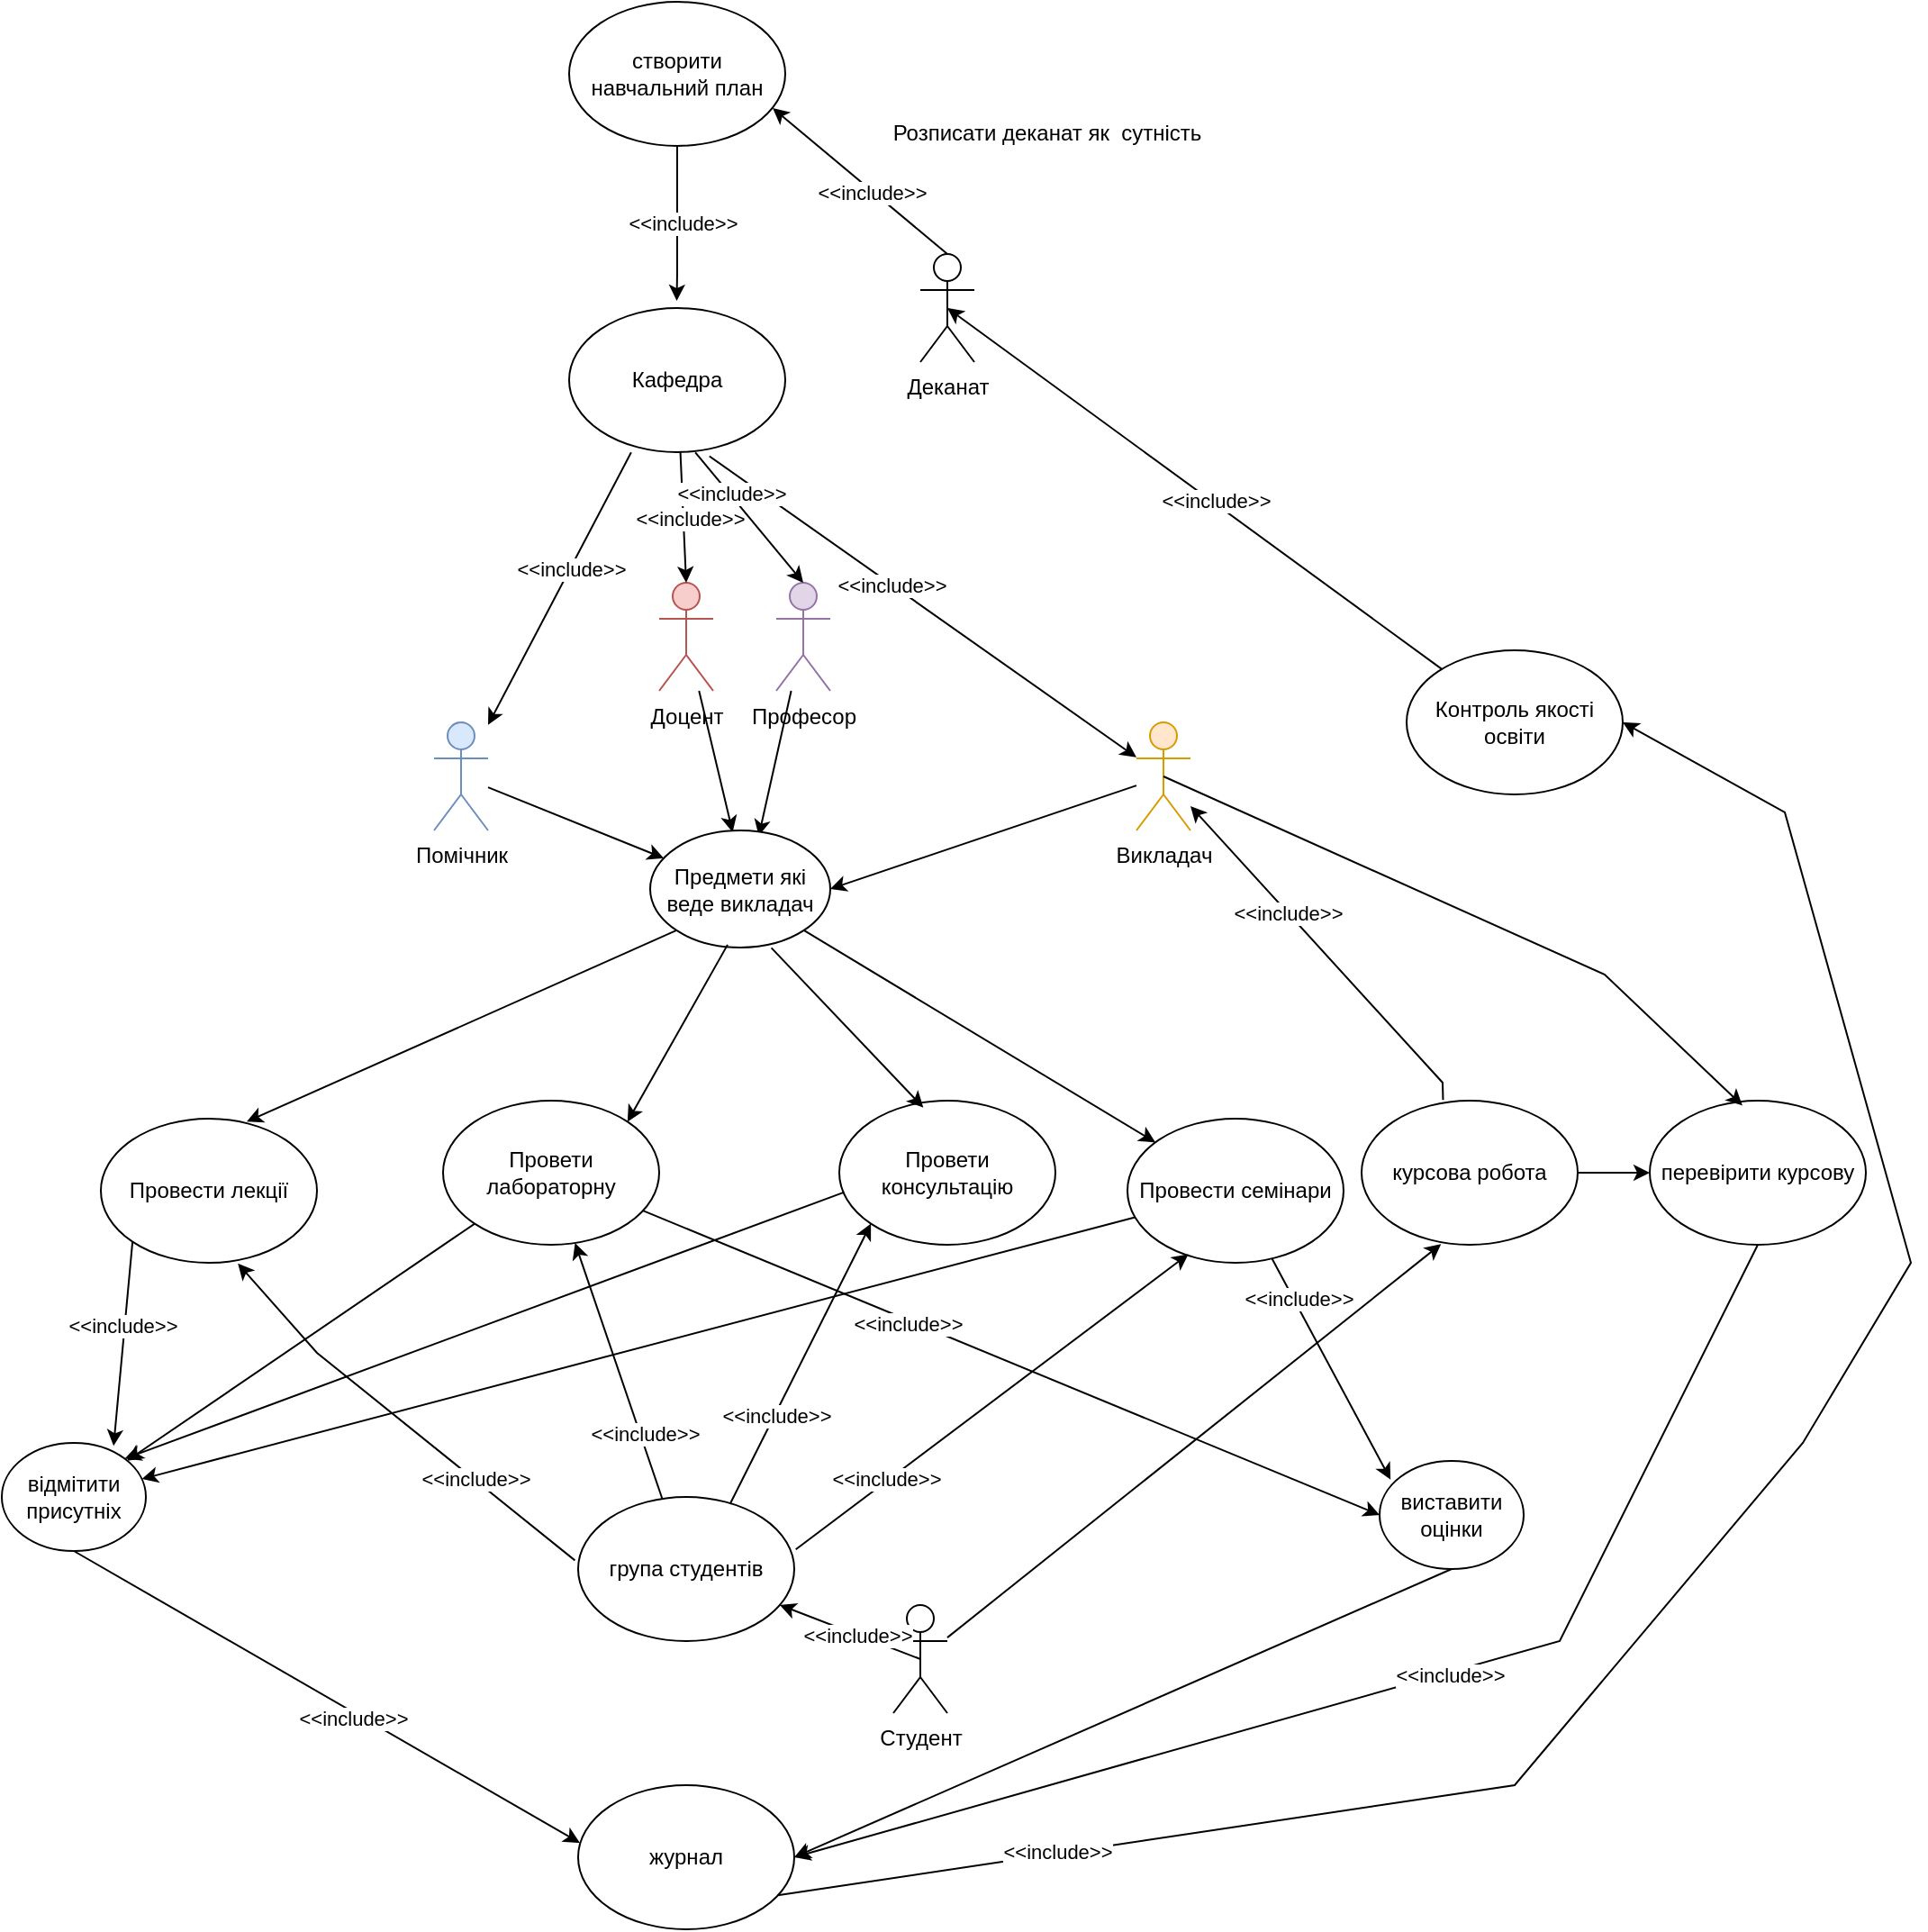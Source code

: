 <mxfile version="22.1.7" type="device">
  <diagram name="Page-1" id="CRDWu2Bbiqsp0V8BV5b5">
    <mxGraphModel dx="1247" dy="1537" grid="1" gridSize="10" guides="1" tooltips="1" connect="1" arrows="1" fold="1" page="1" pageScale="1" pageWidth="1100" pageHeight="850" math="0" shadow="0">
      <root>
        <mxCell id="0" />
        <mxCell id="1" parent="0" />
        <mxCell id="OgzvW55NVbCZr3GMuW5r-1" value="Деканат" style="shape=umlActor;verticalLabelPosition=bottom;verticalAlign=top;html=1;outlineConnect=0;" parent="1" vertex="1">
          <mxGeometry x="560" y="-30" width="30" height="60" as="geometry" />
        </mxCell>
        <mxCell id="OgzvW55NVbCZr3GMuW5r-4" value="створити навчальний план" style="ellipse;whiteSpace=wrap;html=1;" parent="1" vertex="1">
          <mxGeometry x="365.0" y="-170" width="120" height="80" as="geometry" />
        </mxCell>
        <mxCell id="OgzvW55NVbCZr3GMuW5r-5" value="Викладач&lt;br&gt;" style="shape=umlActor;verticalLabelPosition=bottom;verticalAlign=top;html=1;outlineConnect=0;fillColor=#ffe6cc;strokeColor=#d79b00;" parent="1" vertex="1">
          <mxGeometry x="680" y="230" width="30" height="60" as="geometry" />
        </mxCell>
        <mxCell id="OgzvW55NVbCZr3GMuW5r-15" value="Помічник" style="shape=umlActor;verticalLabelPosition=bottom;verticalAlign=top;html=1;outlineConnect=0;fillColor=#dae8fc;strokeColor=#6c8ebf;" parent="1" vertex="1">
          <mxGeometry x="290" y="230" width="30" height="60" as="geometry" />
        </mxCell>
        <mxCell id="OgzvW55NVbCZr3GMuW5r-32" value="Професор" style="shape=umlActor;verticalLabelPosition=bottom;verticalAlign=top;html=1;outlineConnect=0;fillColor=#e1d5e7;strokeColor=#9673a6;" parent="1" vertex="1">
          <mxGeometry x="480" y="152.5" width="30" height="60" as="geometry" />
        </mxCell>
        <mxCell id="OgzvW55NVbCZr3GMuW5r-33" value="Доцент" style="shape=umlActor;verticalLabelPosition=bottom;verticalAlign=top;html=1;outlineConnect=0;fillColor=#f8cecc;strokeColor=#b85450;" parent="1" vertex="1">
          <mxGeometry x="415" y="152.5" width="30" height="60" as="geometry" />
        </mxCell>
        <mxCell id="OgzvW55NVbCZr3GMuW5r-42" value="" style="endArrow=classic;html=1;rounded=0;" parent="1" source="OgzvW55NVbCZr3GMuW5r-15" target="3EG6JUl7UtJl8wiNHL4V-3" edge="1">
          <mxGeometry width="50" height="50" relative="1" as="geometry">
            <mxPoint x="300" y="330" as="sourcePoint" />
            <mxPoint x="250" y="360" as="targetPoint" />
            <Array as="points" />
          </mxGeometry>
        </mxCell>
        <mxCell id="OgzvW55NVbCZr3GMuW5r-43" value="" style="endArrow=classic;html=1;rounded=0;exitX=0.287;exitY=1.002;exitDx=0;exitDy=0;exitPerimeter=0;" parent="1" source="OgzvW55NVbCZr3GMuW5r-60" target="OgzvW55NVbCZr3GMuW5r-15" edge="1">
          <mxGeometry width="50" height="50" relative="1" as="geometry">
            <mxPoint x="300" y="190" as="sourcePoint" />
            <mxPoint x="350" y="140" as="targetPoint" />
          </mxGeometry>
        </mxCell>
        <mxCell id="nuVwRFREict_H4Qxl7jP-2" value="&amp;lt;&amp;lt;include&amp;gt;&amp;gt;" style="edgeLabel;html=1;align=center;verticalAlign=middle;resizable=0;points=[];" parent="OgzvW55NVbCZr3GMuW5r-43" vertex="1" connectable="0">
          <mxGeometry x="-0.14" y="-1" relative="1" as="geometry">
            <mxPoint x="1" as="offset" />
          </mxGeometry>
        </mxCell>
        <mxCell id="OgzvW55NVbCZr3GMuW5r-44" value="" style="endArrow=classic;html=1;rounded=0;entryX=0.5;entryY=0;entryDx=0;entryDy=0;entryPerimeter=0;" parent="1" source="OgzvW55NVbCZr3GMuW5r-60" target="OgzvW55NVbCZr3GMuW5r-33" edge="1">
          <mxGeometry width="50" height="50" relative="1" as="geometry">
            <mxPoint x="490" y="150" as="sourcePoint" />
            <mxPoint x="455.227" y="230" as="targetPoint" />
            <Array as="points" />
          </mxGeometry>
        </mxCell>
        <mxCell id="nuVwRFREict_H4Qxl7jP-3" value="&amp;lt;&amp;lt;include&amp;gt;&amp;gt;" style="edgeLabel;html=1;align=center;verticalAlign=middle;resizable=0;points=[];" parent="OgzvW55NVbCZr3GMuW5r-44" vertex="1" connectable="0">
          <mxGeometry x="0.003" y="3" relative="1" as="geometry">
            <mxPoint as="offset" />
          </mxGeometry>
        </mxCell>
        <mxCell id="OgzvW55NVbCZr3GMuW5r-45" value="" style="endArrow=classic;html=1;rounded=0;exitX=0.649;exitY=1.028;exitDx=0;exitDy=0;exitPerimeter=0;" parent="1" source="OgzvW55NVbCZr3GMuW5r-60" target="OgzvW55NVbCZr3GMuW5r-5" edge="1">
          <mxGeometry width="50" height="50" relative="1" as="geometry">
            <mxPoint x="484" y="130" as="sourcePoint" />
            <mxPoint x="550" y="200" as="targetPoint" />
            <Array as="points" />
          </mxGeometry>
        </mxCell>
        <mxCell id="nuVwRFREict_H4Qxl7jP-5" value="&amp;lt;&amp;lt;include&amp;gt;&amp;gt;" style="edgeLabel;html=1;align=center;verticalAlign=middle;resizable=0;points=[];" parent="OgzvW55NVbCZr3GMuW5r-45" vertex="1" connectable="0">
          <mxGeometry x="-0.145" relative="1" as="geometry">
            <mxPoint as="offset" />
          </mxGeometry>
        </mxCell>
        <mxCell id="OgzvW55NVbCZr3GMuW5r-48" value="" style="endArrow=classic;html=1;rounded=0;entryX=1;entryY=0.5;entryDx=0;entryDy=0;" parent="1" source="OgzvW55NVbCZr3GMuW5r-5" target="3EG6JUl7UtJl8wiNHL4V-3" edge="1">
          <mxGeometry width="50" height="50" relative="1" as="geometry">
            <mxPoint x="598" y="295" as="sourcePoint" />
            <mxPoint x="710" y="425" as="targetPoint" />
            <Array as="points" />
          </mxGeometry>
        </mxCell>
        <mxCell id="OgzvW55NVbCZr3GMuW5r-49" value="" style="endArrow=classic;html=1;rounded=0;entryX=0.603;entryY=0.047;entryDx=0;entryDy=0;entryPerimeter=0;" parent="1" source="OgzvW55NVbCZr3GMuW5r-32" target="3EG6JUl7UtJl8wiNHL4V-3" edge="1">
          <mxGeometry width="50" height="50" relative="1" as="geometry">
            <mxPoint x="506" y="312.5" as="sourcePoint" />
            <mxPoint x="516.16" y="306.96" as="targetPoint" />
            <Array as="points" />
          </mxGeometry>
        </mxCell>
        <mxCell id="OgzvW55NVbCZr3GMuW5r-51" value="" style="endArrow=classic;html=1;rounded=0;entryX=0.458;entryY=0.015;entryDx=0;entryDy=0;entryPerimeter=0;" parent="1" source="OgzvW55NVbCZr3GMuW5r-33" target="3EG6JUl7UtJl8wiNHL4V-3" edge="1">
          <mxGeometry width="50" height="50" relative="1" as="geometry">
            <mxPoint x="429.5" y="312.5" as="sourcePoint" />
            <mxPoint x="395" y="302.5" as="targetPoint" />
            <Array as="points" />
          </mxGeometry>
        </mxCell>
        <mxCell id="OgzvW55NVbCZr3GMuW5r-60" value="Кафедра" style="ellipse;whiteSpace=wrap;html=1;" parent="1" vertex="1">
          <mxGeometry x="365.0" width="120" height="80" as="geometry" />
        </mxCell>
        <mxCell id="OgzvW55NVbCZr3GMuW5r-62" style="edgeStyle=orthogonalEdgeStyle;rounded=0;orthogonalLoop=1;jettySize=auto;html=1;entryX=0.498;entryY=-0.05;entryDx=0;entryDy=0;entryPerimeter=0;" parent="1" source="OgzvW55NVbCZr3GMuW5r-4" target="OgzvW55NVbCZr3GMuW5r-60" edge="1">
          <mxGeometry relative="1" as="geometry">
            <Array as="points">
              <mxPoint x="425" y="-20" />
              <mxPoint x="425" y="-20" />
            </Array>
          </mxGeometry>
        </mxCell>
        <mxCell id="nuVwRFREict_H4Qxl7jP-1" value="&amp;lt;&amp;lt;include&amp;gt;&amp;gt;" style="edgeLabel;html=1;align=center;verticalAlign=middle;resizable=0;points=[];" parent="OgzvW55NVbCZr3GMuW5r-62" vertex="1" connectable="0">
          <mxGeometry y="3" relative="1" as="geometry">
            <mxPoint as="offset" />
          </mxGeometry>
        </mxCell>
        <mxCell id="OgzvW55NVbCZr3GMuW5r-64" value="" style="endArrow=classic;html=1;rounded=0;exitX=0.5;exitY=0;exitDx=0;exitDy=0;exitPerimeter=0;entryX=0.942;entryY=0.738;entryDx=0;entryDy=0;entryPerimeter=0;" parent="1" source="OgzvW55NVbCZr3GMuW5r-1" target="OgzvW55NVbCZr3GMuW5r-4" edge="1">
          <mxGeometry width="50" height="50" relative="1" as="geometry">
            <mxPoint x="675" y="-170" as="sourcePoint" />
            <mxPoint x="596" y="-35" as="targetPoint" />
          </mxGeometry>
        </mxCell>
        <mxCell id="nuVwRFREict_H4Qxl7jP-8" value="&amp;lt;&amp;lt;include&amp;gt;&amp;gt;" style="edgeLabel;html=1;align=center;verticalAlign=middle;resizable=0;points=[];" parent="OgzvW55NVbCZr3GMuW5r-64" vertex="1" connectable="0">
          <mxGeometry x="-0.148" y="1" relative="1" as="geometry">
            <mxPoint as="offset" />
          </mxGeometry>
        </mxCell>
        <mxCell id="fjVaJVmNQyFUtFw9oPyz-7" value="група студентів" style="ellipse;whiteSpace=wrap;html=1;" parent="1" vertex="1">
          <mxGeometry x="370" y="660" width="120" height="80" as="geometry" />
        </mxCell>
        <mxCell id="fjVaJVmNQyFUtFw9oPyz-21" value="відмітити присутніх" style="ellipse;whiteSpace=wrap;html=1;" parent="1" vertex="1">
          <mxGeometry x="50" y="630" width="80" height="60" as="geometry" />
        </mxCell>
        <mxCell id="fjVaJVmNQyFUtFw9oPyz-22" value="виставити оцінки" style="ellipse;whiteSpace=wrap;html=1;" parent="1" vertex="1">
          <mxGeometry x="815" y="640" width="80" height="60" as="geometry" />
        </mxCell>
        <mxCell id="fjVaJVmNQyFUtFw9oPyz-29" value="журнал" style="ellipse;whiteSpace=wrap;html=1;" parent="1" vertex="1">
          <mxGeometry x="370" y="820" width="120" height="80" as="geometry" />
        </mxCell>
        <mxCell id="fjVaJVmNQyFUtFw9oPyz-31" value="" style="endArrow=classic;html=1;rounded=0;exitX=0.5;exitY=1;exitDx=0;exitDy=0;entryX=1;entryY=0.5;entryDx=0;entryDy=0;" parent="1" source="fjVaJVmNQyFUtFw9oPyz-22" target="fjVaJVmNQyFUtFw9oPyz-29" edge="1">
          <mxGeometry width="50" height="50" relative="1" as="geometry">
            <mxPoint x="405" y="600" as="sourcePoint" />
            <mxPoint x="455" y="550" as="targetPoint" />
            <Array as="points" />
          </mxGeometry>
        </mxCell>
        <mxCell id="fjVaJVmNQyFUtFw9oPyz-32" value="" style="endArrow=classic;html=1;rounded=0;exitX=0.5;exitY=1;exitDx=0;exitDy=0;entryX=0.008;entryY=0.4;entryDx=0;entryDy=0;entryPerimeter=0;" parent="1" source="fjVaJVmNQyFUtFw9oPyz-21" target="fjVaJVmNQyFUtFw9oPyz-29" edge="1">
          <mxGeometry width="50" height="50" relative="1" as="geometry">
            <mxPoint x="110" y="610" as="sourcePoint" />
            <mxPoint x="-115" y="850" as="targetPoint" />
            <Array as="points" />
          </mxGeometry>
        </mxCell>
        <mxCell id="nuVwRFREict_H4Qxl7jP-10" value="&amp;lt;&amp;lt;include&amp;gt;&amp;gt;" style="edgeLabel;html=1;align=center;verticalAlign=middle;resizable=0;points=[];" parent="fjVaJVmNQyFUtFw9oPyz-32" vertex="1" connectable="0">
          <mxGeometry x="0.113" y="-3" relative="1" as="geometry">
            <mxPoint as="offset" />
          </mxGeometry>
        </mxCell>
        <mxCell id="fjVaJVmNQyFUtFw9oPyz-33" value="" style="endArrow=classic;html=1;rounded=0;exitX=0.923;exitY=0.764;exitDx=0;exitDy=0;entryX=1;entryY=0.5;entryDx=0;entryDy=0;exitPerimeter=0;" parent="1" source="fjVaJVmNQyFUtFw9oPyz-29" target="fjVaJVmNQyFUtFw9oPyz-34" edge="1">
          <mxGeometry width="50" height="50" relative="1" as="geometry">
            <mxPoint x="730.0" y="1100" as="sourcePoint" />
            <mxPoint x="965.0" y="-130" as="targetPoint" />
            <Array as="points">
              <mxPoint x="890" y="820" />
              <mxPoint x="1050" y="630" />
              <mxPoint x="1110" y="530" />
              <mxPoint x="1040" y="280" />
            </Array>
          </mxGeometry>
        </mxCell>
        <mxCell id="nuVwRFREict_H4Qxl7jP-9" value="&amp;lt;&amp;lt;include&amp;gt;&amp;gt;" style="edgeLabel;html=1;align=center;verticalAlign=middle;resizable=0;points=[];" parent="fjVaJVmNQyFUtFw9oPyz-33" vertex="1" connectable="0">
          <mxGeometry x="-0.726" y="1" relative="1" as="geometry">
            <mxPoint as="offset" />
          </mxGeometry>
        </mxCell>
        <mxCell id="fjVaJVmNQyFUtFw9oPyz-34" value="Контроль якості освіти" style="ellipse;whiteSpace=wrap;html=1;" parent="1" vertex="1">
          <mxGeometry x="830" y="190" width="120" height="80" as="geometry" />
        </mxCell>
        <mxCell id="fjVaJVmNQyFUtFw9oPyz-35" value="" style="endArrow=classic;html=1;rounded=0;entryX=0.5;entryY=0.5;entryDx=0;entryDy=0;entryPerimeter=0;" parent="1" source="fjVaJVmNQyFUtFw9oPyz-34" target="OgzvW55NVbCZr3GMuW5r-1" edge="1">
          <mxGeometry width="50" height="50" relative="1" as="geometry">
            <mxPoint x="480" y="-30" as="sourcePoint" />
            <mxPoint x="530" y="-80" as="targetPoint" />
          </mxGeometry>
        </mxCell>
        <mxCell id="nuVwRFREict_H4Qxl7jP-6" value="&amp;lt;&amp;lt;include&amp;gt;&amp;gt;" style="edgeLabel;html=1;align=center;verticalAlign=middle;resizable=0;points=[];" parent="fjVaJVmNQyFUtFw9oPyz-35" vertex="1" connectable="0">
          <mxGeometry x="-0.077" y="-1" relative="1" as="geometry">
            <mxPoint as="offset" />
          </mxGeometry>
        </mxCell>
        <mxCell id="fjVaJVmNQyFUtFw9oPyz-46" value="Провести лекції" style="ellipse;whiteSpace=wrap;html=1;" parent="1" vertex="1">
          <mxGeometry x="105" y="450" width="120" height="80" as="geometry" />
        </mxCell>
        <mxCell id="fjVaJVmNQyFUtFw9oPyz-47" value="Провети лабораторну" style="ellipse;whiteSpace=wrap;html=1;" parent="1" vertex="1">
          <mxGeometry x="295" y="440" width="120" height="80" as="geometry" />
        </mxCell>
        <mxCell id="fjVaJVmNQyFUtFw9oPyz-48" value="Провети консультацію" style="ellipse;whiteSpace=wrap;html=1;" parent="1" vertex="1">
          <mxGeometry x="515" y="440" width="120" height="80" as="geometry" />
        </mxCell>
        <mxCell id="fjVaJVmNQyFUtFw9oPyz-49" value="Провести семінари" style="ellipse;whiteSpace=wrap;html=1;" parent="1" vertex="1">
          <mxGeometry x="675" y="450" width="120" height="80" as="geometry" />
        </mxCell>
        <mxCell id="fjVaJVmNQyFUtFw9oPyz-55" value="" style="endArrow=classic;html=1;rounded=0;exitX=-0.015;exitY=0.44;exitDx=0;exitDy=0;exitPerimeter=0;entryX=0.634;entryY=1.005;entryDx=0;entryDy=0;entryPerimeter=0;" parent="1" source="fjVaJVmNQyFUtFw9oPyz-7" target="fjVaJVmNQyFUtFw9oPyz-46" edge="1">
          <mxGeometry width="50" height="50" relative="1" as="geometry">
            <mxPoint x="435" y="560" as="sourcePoint" />
            <mxPoint x="485" y="510" as="targetPoint" />
            <Array as="points">
              <mxPoint x="225" y="580" />
            </Array>
          </mxGeometry>
        </mxCell>
        <mxCell id="nuVwRFREict_H4Qxl7jP-12" value="&amp;lt;&amp;lt;include&amp;gt;&amp;gt;" style="edgeLabel;html=1;align=center;verticalAlign=middle;resizable=0;points=[];" parent="fjVaJVmNQyFUtFw9oPyz-55" vertex="1" connectable="0">
          <mxGeometry x="-0.424" y="-1" relative="1" as="geometry">
            <mxPoint as="offset" />
          </mxGeometry>
        </mxCell>
        <mxCell id="fjVaJVmNQyFUtFw9oPyz-56" value="" style="endArrow=classic;html=1;rounded=0;" parent="1" source="fjVaJVmNQyFUtFw9oPyz-7" target="fjVaJVmNQyFUtFw9oPyz-47" edge="1">
          <mxGeometry width="50" height="50" relative="1" as="geometry">
            <mxPoint x="383" y="675" as="sourcePoint" />
            <mxPoint x="191" y="540" as="targetPoint" />
          </mxGeometry>
        </mxCell>
        <mxCell id="nuVwRFREict_H4Qxl7jP-13" value="&amp;lt;&amp;lt;include&amp;gt;&amp;gt;" style="edgeLabel;html=1;align=center;verticalAlign=middle;resizable=0;points=[];" parent="fjVaJVmNQyFUtFw9oPyz-56" vertex="1" connectable="0">
          <mxGeometry x="-0.493" y="-1" relative="1" as="geometry">
            <mxPoint x="1" as="offset" />
          </mxGeometry>
        </mxCell>
        <mxCell id="fjVaJVmNQyFUtFw9oPyz-57" value="" style="endArrow=classic;html=1;rounded=0;exitX=0.703;exitY=0.048;exitDx=0;exitDy=0;exitPerimeter=0;entryX=0;entryY=1;entryDx=0;entryDy=0;" parent="1" source="fjVaJVmNQyFUtFw9oPyz-7" target="fjVaJVmNQyFUtFw9oPyz-48" edge="1">
          <mxGeometry width="50" height="50" relative="1" as="geometry">
            <mxPoint x="393" y="685" as="sourcePoint" />
            <mxPoint x="201" y="550" as="targetPoint" />
          </mxGeometry>
        </mxCell>
        <mxCell id="nuVwRFREict_H4Qxl7jP-14" value="&amp;lt;&amp;lt;include&amp;gt;&amp;gt;" style="edgeLabel;html=1;align=center;verticalAlign=middle;resizable=0;points=[];" parent="fjVaJVmNQyFUtFw9oPyz-57" vertex="1" connectable="0">
          <mxGeometry x="-0.361" y="-1" relative="1" as="geometry">
            <mxPoint as="offset" />
          </mxGeometry>
        </mxCell>
        <mxCell id="fjVaJVmNQyFUtFw9oPyz-58" value="" style="endArrow=classic;html=1;rounded=0;exitX=1.007;exitY=0.364;exitDx=0;exitDy=0;exitPerimeter=0;entryX=0.282;entryY=0.94;entryDx=0;entryDy=0;entryPerimeter=0;" parent="1" source="fjVaJVmNQyFUtFw9oPyz-7" target="fjVaJVmNQyFUtFw9oPyz-49" edge="1">
          <mxGeometry width="50" height="50" relative="1" as="geometry">
            <mxPoint x="403" y="695" as="sourcePoint" />
            <mxPoint x="211" y="560" as="targetPoint" />
          </mxGeometry>
        </mxCell>
        <mxCell id="nuVwRFREict_H4Qxl7jP-15" value="&amp;lt;&amp;lt;include&amp;gt;&amp;gt;" style="edgeLabel;html=1;align=center;verticalAlign=middle;resizable=0;points=[];" parent="fjVaJVmNQyFUtFw9oPyz-58" vertex="1" connectable="0">
          <mxGeometry x="-0.536" y="1" relative="1" as="geometry">
            <mxPoint as="offset" />
          </mxGeometry>
        </mxCell>
        <mxCell id="fjVaJVmNQyFUtFw9oPyz-59" value="" style="endArrow=classic;html=1;rounded=0;exitX=0;exitY=1;exitDx=0;exitDy=0;entryX=0.776;entryY=0.028;entryDx=0;entryDy=0;entryPerimeter=0;" parent="1" source="fjVaJVmNQyFUtFw9oPyz-46" target="fjVaJVmNQyFUtFw9oPyz-21" edge="1">
          <mxGeometry width="50" height="50" relative="1" as="geometry">
            <mxPoint x="435" y="560" as="sourcePoint" />
            <mxPoint x="485" y="510" as="targetPoint" />
          </mxGeometry>
        </mxCell>
        <mxCell id="nuVwRFREict_H4Qxl7jP-18" value="&amp;lt;&amp;lt;include&amp;gt;&amp;gt;" style="edgeLabel;html=1;align=center;verticalAlign=middle;resizable=0;points=[];" parent="fjVaJVmNQyFUtFw9oPyz-59" vertex="1" connectable="0">
          <mxGeometry x="-0.185" y="-2" relative="1" as="geometry">
            <mxPoint as="offset" />
          </mxGeometry>
        </mxCell>
        <mxCell id="fjVaJVmNQyFUtFw9oPyz-60" value="" style="endArrow=classic;html=1;rounded=0;exitX=0;exitY=1;exitDx=0;exitDy=0;" parent="1" source="fjVaJVmNQyFUtFw9oPyz-47" target="fjVaJVmNQyFUtFw9oPyz-21" edge="1">
          <mxGeometry width="50" height="50" relative="1" as="geometry">
            <mxPoint x="133" y="528" as="sourcePoint" />
            <mxPoint x="-5" y="610" as="targetPoint" />
          </mxGeometry>
        </mxCell>
        <mxCell id="fjVaJVmNQyFUtFw9oPyz-61" value="" style="endArrow=classic;html=1;rounded=0;exitX=0.023;exitY=0.635;exitDx=0;exitDy=0;exitPerimeter=0;entryX=1;entryY=0;entryDx=0;entryDy=0;" parent="1" source="fjVaJVmNQyFUtFw9oPyz-48" target="fjVaJVmNQyFUtFw9oPyz-21" edge="1">
          <mxGeometry width="50" height="50" relative="1" as="geometry">
            <mxPoint x="143" y="538" as="sourcePoint" />
            <mxPoint x="-5" y="610" as="targetPoint" />
          </mxGeometry>
        </mxCell>
        <mxCell id="fjVaJVmNQyFUtFw9oPyz-62" value="" style="endArrow=classic;html=1;rounded=0;" parent="1" source="fjVaJVmNQyFUtFw9oPyz-49" target="fjVaJVmNQyFUtFw9oPyz-21" edge="1">
          <mxGeometry width="50" height="50" relative="1" as="geometry">
            <mxPoint x="153" y="548" as="sourcePoint" />
            <mxPoint x="15" y="630" as="targetPoint" />
            <Array as="points" />
          </mxGeometry>
        </mxCell>
        <mxCell id="fjVaJVmNQyFUtFw9oPyz-64" value="" style="endArrow=classic;html=1;rounded=0;" parent="1" source="fjVaJVmNQyFUtFw9oPyz-47" edge="1">
          <mxGeometry width="50" height="50" relative="1" as="geometry">
            <mxPoint x="231" y="515" as="sourcePoint" />
            <mxPoint x="815" y="670" as="targetPoint" />
          </mxGeometry>
        </mxCell>
        <mxCell id="nuVwRFREict_H4Qxl7jP-16" value="&amp;lt;&amp;lt;include&amp;gt;&amp;gt;" style="edgeLabel;html=1;align=center;verticalAlign=middle;resizable=0;points=[];" parent="fjVaJVmNQyFUtFw9oPyz-64" vertex="1" connectable="0">
          <mxGeometry x="-0.28" y="-2" relative="1" as="geometry">
            <mxPoint as="offset" />
          </mxGeometry>
        </mxCell>
        <mxCell id="fjVaJVmNQyFUtFw9oPyz-66" value="" style="endArrow=classic;html=1;rounded=0;entryX=0.076;entryY=0.173;entryDx=0;entryDy=0;entryPerimeter=0;" parent="1" source="fjVaJVmNQyFUtFw9oPyz-49" target="fjVaJVmNQyFUtFw9oPyz-22" edge="1">
          <mxGeometry width="50" height="50" relative="1" as="geometry">
            <mxPoint x="251" y="535" as="sourcePoint" />
            <mxPoint x="825" y="660" as="targetPoint" />
          </mxGeometry>
        </mxCell>
        <mxCell id="nuVwRFREict_H4Qxl7jP-17" value="&amp;lt;&amp;lt;include&amp;gt;&amp;gt;" style="edgeLabel;html=1;align=center;verticalAlign=middle;resizable=0;points=[];" parent="fjVaJVmNQyFUtFw9oPyz-66" vertex="1" connectable="0">
          <mxGeometry x="-0.629" y="2" relative="1" as="geometry">
            <mxPoint as="offset" />
          </mxGeometry>
        </mxCell>
        <mxCell id="fjVaJVmNQyFUtFw9oPyz-67" value="Студент" style="shape=umlActor;verticalLabelPosition=bottom;verticalAlign=top;html=1;outlineConnect=0;" parent="1" vertex="1">
          <mxGeometry x="545" y="720" width="30" height="60" as="geometry" />
        </mxCell>
        <mxCell id="fjVaJVmNQyFUtFw9oPyz-68" value="" style="endArrow=classic;html=1;rounded=0;exitX=0.5;exitY=0.5;exitDx=0;exitDy=0;exitPerimeter=0;" parent="1" source="fjVaJVmNQyFUtFw9oPyz-67" target="fjVaJVmNQyFUtFw9oPyz-7" edge="1">
          <mxGeometry width="50" height="50" relative="1" as="geometry">
            <mxPoint x="575" y="800" as="sourcePoint" />
            <mxPoint x="625" y="750" as="targetPoint" />
          </mxGeometry>
        </mxCell>
        <mxCell id="nuVwRFREict_H4Qxl7jP-11" value="&amp;lt;&amp;lt;include&amp;gt;&amp;gt;" style="edgeLabel;html=1;align=center;verticalAlign=middle;resizable=0;points=[];" parent="fjVaJVmNQyFUtFw9oPyz-68" vertex="1" connectable="0">
          <mxGeometry x="-0.1" relative="1" as="geometry">
            <mxPoint as="offset" />
          </mxGeometry>
        </mxCell>
        <mxCell id="fjVaJVmNQyFUtFw9oPyz-69" value="курсова робота" style="ellipse;whiteSpace=wrap;html=1;" parent="1" vertex="1">
          <mxGeometry x="805" y="440" width="120" height="80" as="geometry" />
        </mxCell>
        <mxCell id="fjVaJVmNQyFUtFw9oPyz-70" value="" style="endArrow=classic;html=1;rounded=0;entryX=0.368;entryY=0.995;entryDx=0;entryDy=0;entryPerimeter=0;" parent="1" source="fjVaJVmNQyFUtFw9oPyz-67" target="fjVaJVmNQyFUtFw9oPyz-69" edge="1">
          <mxGeometry width="50" height="50" relative="1" as="geometry">
            <mxPoint x="515" y="560" as="sourcePoint" />
            <mxPoint x="565" y="510" as="targetPoint" />
          </mxGeometry>
        </mxCell>
        <mxCell id="fjVaJVmNQyFUtFw9oPyz-71" value="" style="endArrow=classic;html=1;rounded=0;exitX=0.377;exitY=-0.005;exitDx=0;exitDy=0;exitPerimeter=0;" parent="1" source="fjVaJVmNQyFUtFw9oPyz-69" target="OgzvW55NVbCZr3GMuW5r-5" edge="1">
          <mxGeometry width="50" height="50" relative="1" as="geometry">
            <mxPoint x="520" y="490" as="sourcePoint" />
            <mxPoint x="760" y="290" as="targetPoint" />
            <Array as="points">
              <mxPoint x="850" y="430" />
            </Array>
          </mxGeometry>
        </mxCell>
        <mxCell id="nuVwRFREict_H4Qxl7jP-21" value="&amp;lt;&amp;lt;include&amp;gt;&amp;gt;" style="edgeLabel;html=1;align=center;verticalAlign=middle;resizable=0;points=[];" parent="fjVaJVmNQyFUtFw9oPyz-71" vertex="1" connectable="0">
          <mxGeometry x="0.261" relative="1" as="geometry">
            <mxPoint as="offset" />
          </mxGeometry>
        </mxCell>
        <mxCell id="fjVaJVmNQyFUtFw9oPyz-72" value="перевірити курсову" style="ellipse;whiteSpace=wrap;html=1;" parent="1" vertex="1">
          <mxGeometry x="965" y="440" width="120" height="80" as="geometry" />
        </mxCell>
        <mxCell id="fjVaJVmNQyFUtFw9oPyz-73" value="" style="endArrow=classic;html=1;rounded=0;exitX=0.5;exitY=1;exitDx=0;exitDy=0;entryX=1;entryY=0.5;entryDx=0;entryDy=0;" parent="1" source="fjVaJVmNQyFUtFw9oPyz-72" target="fjVaJVmNQyFUtFw9oPyz-29" edge="1">
          <mxGeometry width="50" height="50" relative="1" as="geometry">
            <mxPoint x="515" y="560" as="sourcePoint" />
            <mxPoint x="965" y="740" as="targetPoint" />
            <Array as="points">
              <mxPoint x="915" y="740" />
            </Array>
          </mxGeometry>
        </mxCell>
        <mxCell id="nuVwRFREict_H4Qxl7jP-20" value="&amp;lt;&amp;lt;include&amp;gt;&amp;gt;" style="edgeLabel;html=1;align=center;verticalAlign=middle;resizable=0;points=[];" parent="fjVaJVmNQyFUtFw9oPyz-73" vertex="1" connectable="0">
          <mxGeometry x="-0.099" y="1" relative="1" as="geometry">
            <mxPoint as="offset" />
          </mxGeometry>
        </mxCell>
        <mxCell id="fjVaJVmNQyFUtFw9oPyz-74" value="" style="endArrow=classic;html=1;rounded=0;exitX=0.5;exitY=0.5;exitDx=0;exitDy=0;exitPerimeter=0;entryX=0.429;entryY=0.034;entryDx=0;entryDy=0;entryPerimeter=0;" parent="1" source="OgzvW55NVbCZr3GMuW5r-5" target="fjVaJVmNQyFUtFw9oPyz-72" edge="1">
          <mxGeometry width="50" height="50" relative="1" as="geometry">
            <mxPoint x="520" y="490" as="sourcePoint" />
            <mxPoint x="980" y="390" as="targetPoint" />
            <Array as="points">
              <mxPoint x="940" y="370" />
            </Array>
          </mxGeometry>
        </mxCell>
        <mxCell id="fjVaJVmNQyFUtFw9oPyz-75" value="" style="endArrow=classic;html=1;rounded=0;exitX=1;exitY=0.5;exitDx=0;exitDy=0;" parent="1" source="fjVaJVmNQyFUtFw9oPyz-69" target="fjVaJVmNQyFUtFw9oPyz-72" edge="1">
          <mxGeometry width="50" height="50" relative="1" as="geometry">
            <mxPoint x="515" y="560" as="sourcePoint" />
            <mxPoint x="565" y="510" as="targetPoint" />
          </mxGeometry>
        </mxCell>
        <mxCell id="3EG6JUl7UtJl8wiNHL4V-1" value="" style="endArrow=classic;html=1;rounded=0;exitX=0.584;exitY=1.002;exitDx=0;exitDy=0;exitPerimeter=0;entryX=0.5;entryY=0;entryDx=0;entryDy=0;entryPerimeter=0;" edge="1" parent="1" source="OgzvW55NVbCZr3GMuW5r-60" target="OgzvW55NVbCZr3GMuW5r-32">
          <mxGeometry width="50" height="50" relative="1" as="geometry">
            <mxPoint x="480" y="220" as="sourcePoint" />
            <mxPoint x="530" y="170" as="targetPoint" />
          </mxGeometry>
        </mxCell>
        <mxCell id="3EG6JUl7UtJl8wiNHL4V-2" value="&amp;lt;&amp;lt;include&amp;gt;&amp;gt;" style="edgeLabel;html=1;align=center;verticalAlign=middle;resizable=0;points=[];" vertex="1" connectable="0" parent="3EG6JUl7UtJl8wiNHL4V-1">
          <mxGeometry x="-0.363" y="1" relative="1" as="geometry">
            <mxPoint as="offset" />
          </mxGeometry>
        </mxCell>
        <mxCell id="3EG6JUl7UtJl8wiNHL4V-3" value="Предмети які веде викладач" style="ellipse;whiteSpace=wrap;html=1;" vertex="1" parent="1">
          <mxGeometry x="410" y="290" width="100" height="65" as="geometry" />
        </mxCell>
        <mxCell id="3EG6JUl7UtJl8wiNHL4V-4" value="" style="endArrow=classic;html=1;rounded=0;exitX=0;exitY=1;exitDx=0;exitDy=0;entryX=0.675;entryY=0.021;entryDx=0;entryDy=0;entryPerimeter=0;" edge="1" parent="1" source="3EG6JUl7UtJl8wiNHL4V-3" target="fjVaJVmNQyFUtFw9oPyz-46">
          <mxGeometry width="50" height="50" relative="1" as="geometry">
            <mxPoint x="650" y="430" as="sourcePoint" />
            <mxPoint x="700" y="380" as="targetPoint" />
          </mxGeometry>
        </mxCell>
        <mxCell id="3EG6JUl7UtJl8wiNHL4V-5" value="" style="endArrow=classic;html=1;rounded=0;exitX=0.43;exitY=0.976;exitDx=0;exitDy=0;exitPerimeter=0;entryX=1;entryY=0;entryDx=0;entryDy=0;" edge="1" parent="1" source="3EG6JUl7UtJl8wiNHL4V-3" target="fjVaJVmNQyFUtFw9oPyz-47">
          <mxGeometry width="50" height="50" relative="1" as="geometry">
            <mxPoint x="650" y="430" as="sourcePoint" />
            <mxPoint x="700" y="380" as="targetPoint" />
          </mxGeometry>
        </mxCell>
        <mxCell id="3EG6JUl7UtJl8wiNHL4V-6" value="" style="endArrow=classic;html=1;rounded=0;exitX=0.673;exitY=1.003;exitDx=0;exitDy=0;exitPerimeter=0;entryX=0.389;entryY=0.048;entryDx=0;entryDy=0;entryPerimeter=0;" edge="1" parent="1" source="3EG6JUl7UtJl8wiNHL4V-3" target="fjVaJVmNQyFUtFw9oPyz-48">
          <mxGeometry width="50" height="50" relative="1" as="geometry">
            <mxPoint x="650" y="430" as="sourcePoint" />
            <mxPoint x="700" y="380" as="targetPoint" />
          </mxGeometry>
        </mxCell>
        <mxCell id="3EG6JUl7UtJl8wiNHL4V-7" value="" style="endArrow=classic;html=1;rounded=0;exitX=1;exitY=1;exitDx=0;exitDy=0;" edge="1" parent="1" source="3EG6JUl7UtJl8wiNHL4V-3" target="fjVaJVmNQyFUtFw9oPyz-49">
          <mxGeometry width="50" height="50" relative="1" as="geometry">
            <mxPoint x="650" y="430" as="sourcePoint" />
            <mxPoint x="700" y="380" as="targetPoint" />
          </mxGeometry>
        </mxCell>
        <mxCell id="3EG6JUl7UtJl8wiNHL4V-8" value="Розписати деканат як&amp;nbsp; сутність&lt;br&gt;" style="text;html=1;align=center;verticalAlign=middle;resizable=0;points=[];autosize=1;strokeColor=none;fillColor=none;" vertex="1" parent="1">
          <mxGeometry x="535" y="-112" width="190" height="30" as="geometry" />
        </mxCell>
      </root>
    </mxGraphModel>
  </diagram>
</mxfile>
